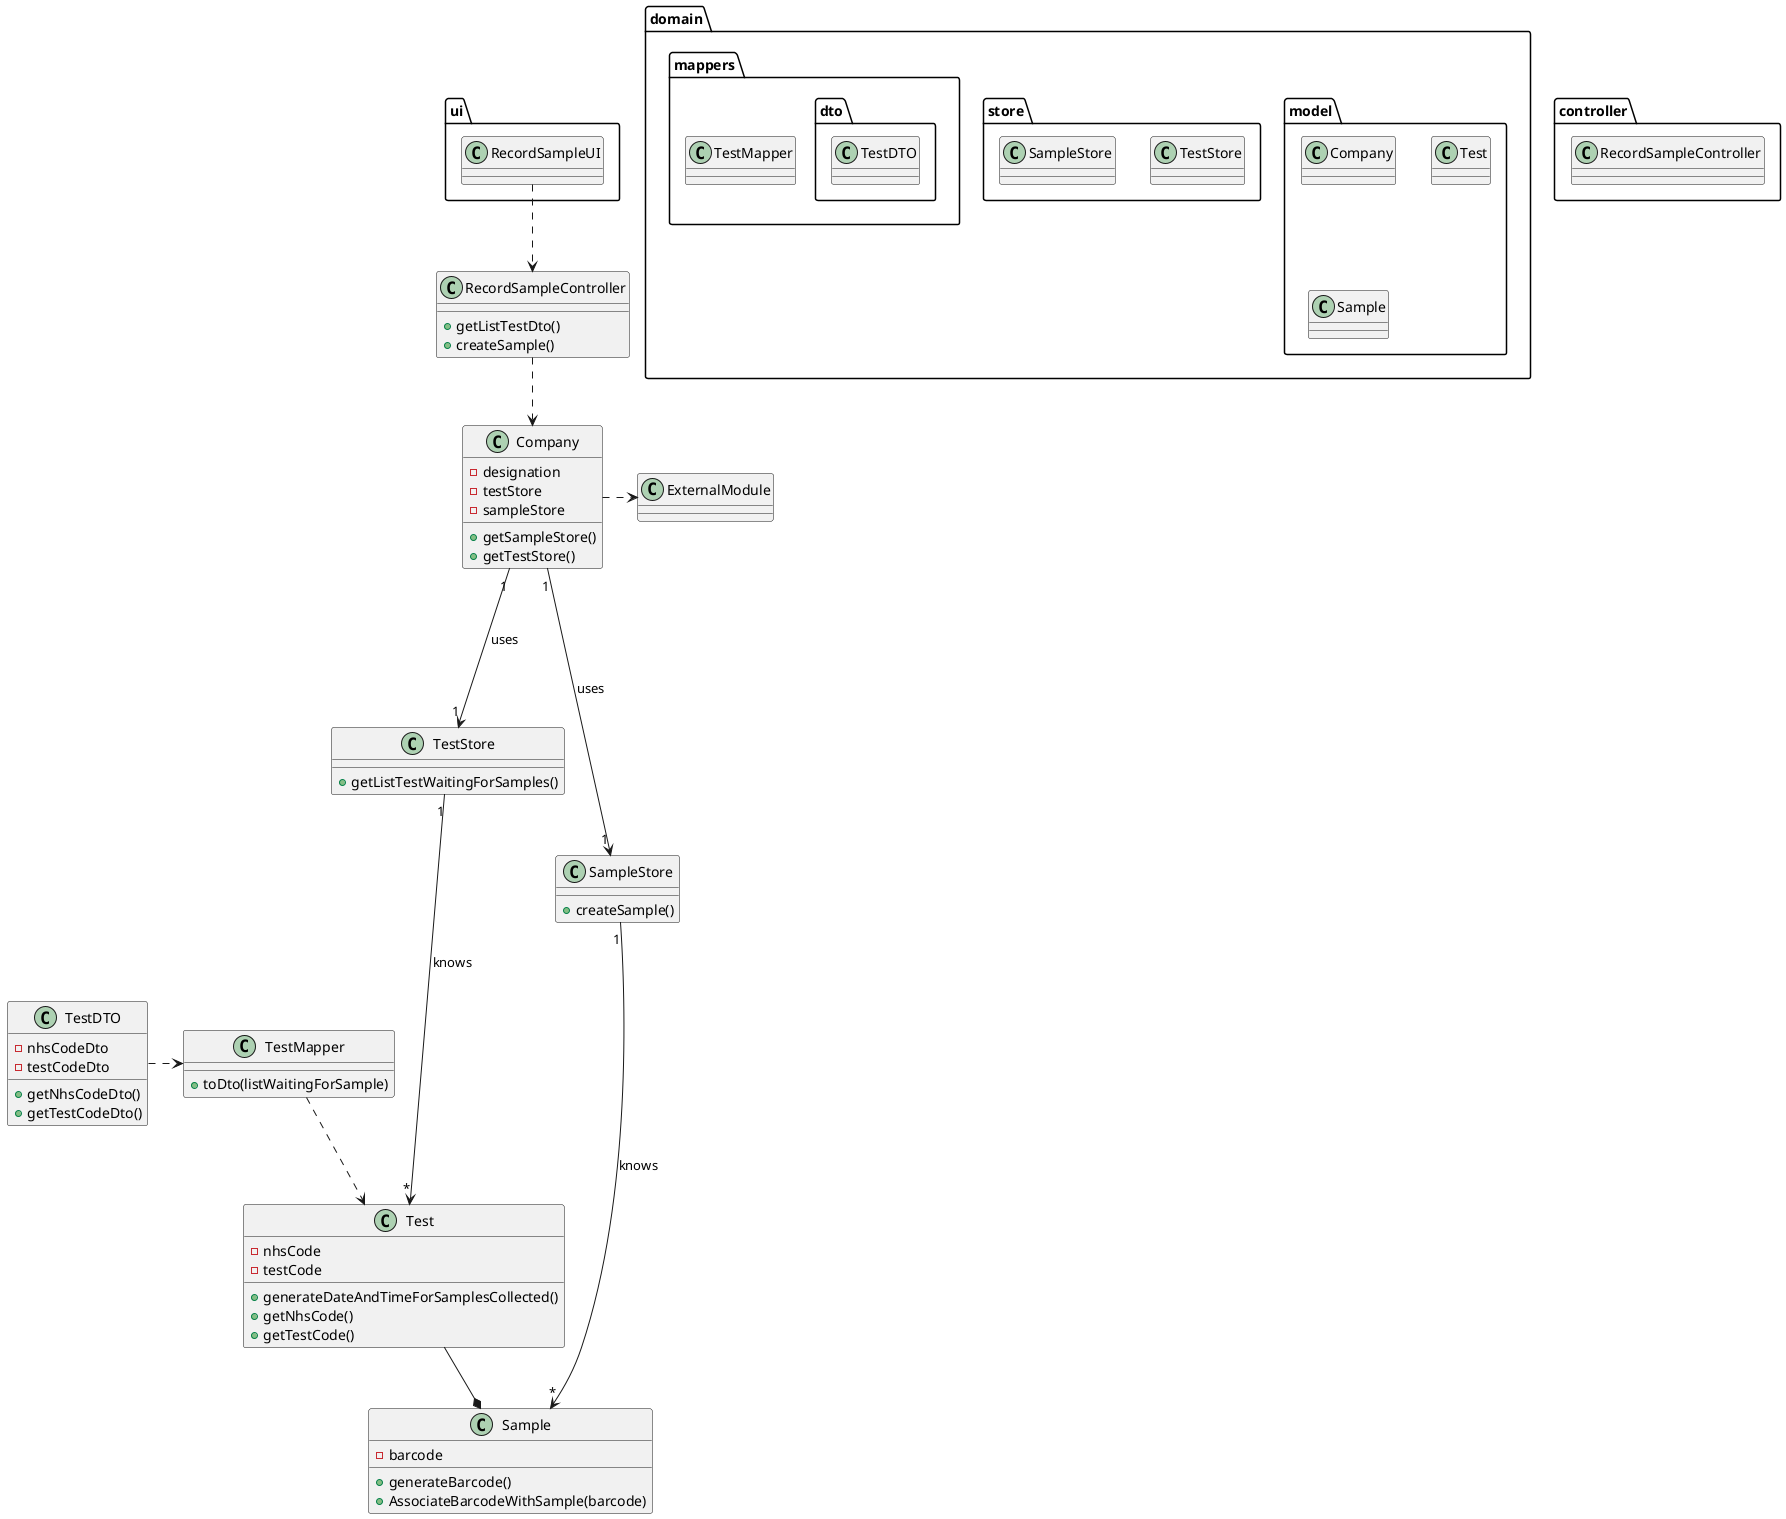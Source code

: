 @startuml
'https://plantuml.com/class-diagram

class ExternalModule

package ui{
class RecordSampleUI
}
package controller{
class RecordSampleController
}
package domain{

package model{
class Company
class Test
class Sample
}
package store{
class TestStore
class SampleStore
}
package mappers{

class TestMapper

package dto{
class TestDTO

}
}
}

class Test{
-nhsCode
-testCode


}

class Company{
-designation
-testStore
-sampleStore
+getSampleStore()
+getTestStore()
}

class RecordSampleController{
+getListTestDto()
+createSample()
}

class TestStore{
+getListTestWaitingForSamples()
}

class SampleStore{
+createSample()
}

class Test{
+generateDateAndTimeForSamplesCollected()
+getNhsCode()
+getTestCode()
}

class TestMapper {
+toDto(listWaitingForSample)
}

class TestDTO {
-nhsCodeDto
-testCodeDto
+getNhsCodeDto()
+getTestCodeDto()
}

class Sample {
-barcode
+generateBarcode()
+AssociateBarcodeWithSample(barcode)

}

RecordSampleUI..>RecordSampleController
RecordSampleController..>Company
Company"1"---->"1"SampleStore : uses
Company"1"--->"1"TestStore : uses
SampleStore "1" --> "*"Sample : knows
TestStore "1"---->"*"Test : knows
Test --* Sample
Company .>ExternalModule
TestDTO.>TestMapper
TestMapper..>Test



@enduml